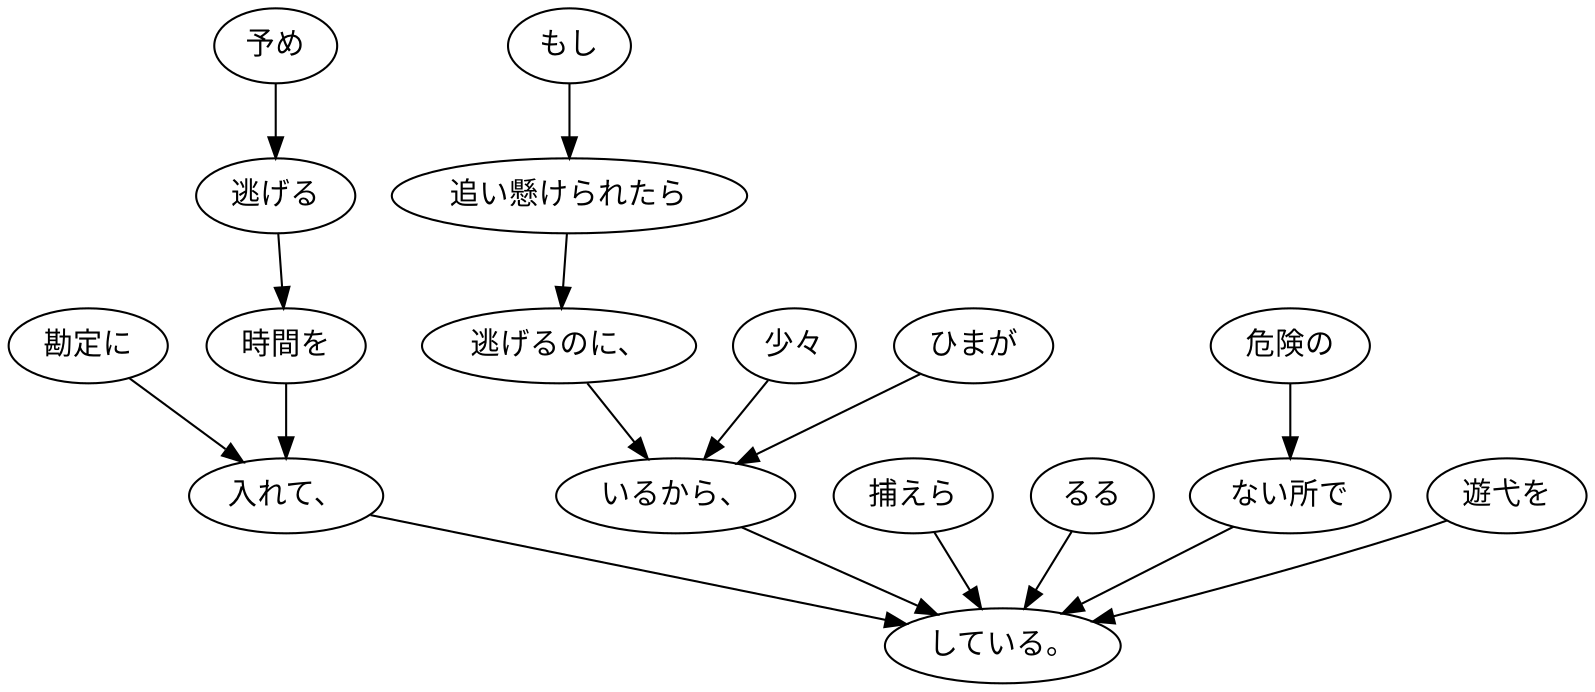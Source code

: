 digraph graph4819 {
	node0 [label="もし"];
	node1 [label="追い懸けられたら"];
	node2 [label="逃げるのに、"];
	node3 [label="少々"];
	node4 [label="ひまが"];
	node5 [label="いるから、"];
	node6 [label="予め"];
	node7 [label="逃げる"];
	node8 [label="時間を"];
	node9 [label="勘定に"];
	node10 [label="入れて、"];
	node11 [label="捕えら"];
	node12 [label="るる"];
	node13 [label="危険の"];
	node14 [label="ない所で"];
	node15 [label="遊弋を"];
	node16 [label="している。"];
	node0 -> node1;
	node1 -> node2;
	node2 -> node5;
	node3 -> node5;
	node4 -> node5;
	node5 -> node16;
	node6 -> node7;
	node7 -> node8;
	node8 -> node10;
	node9 -> node10;
	node10 -> node16;
	node11 -> node16;
	node12 -> node16;
	node13 -> node14;
	node14 -> node16;
	node15 -> node16;
}
